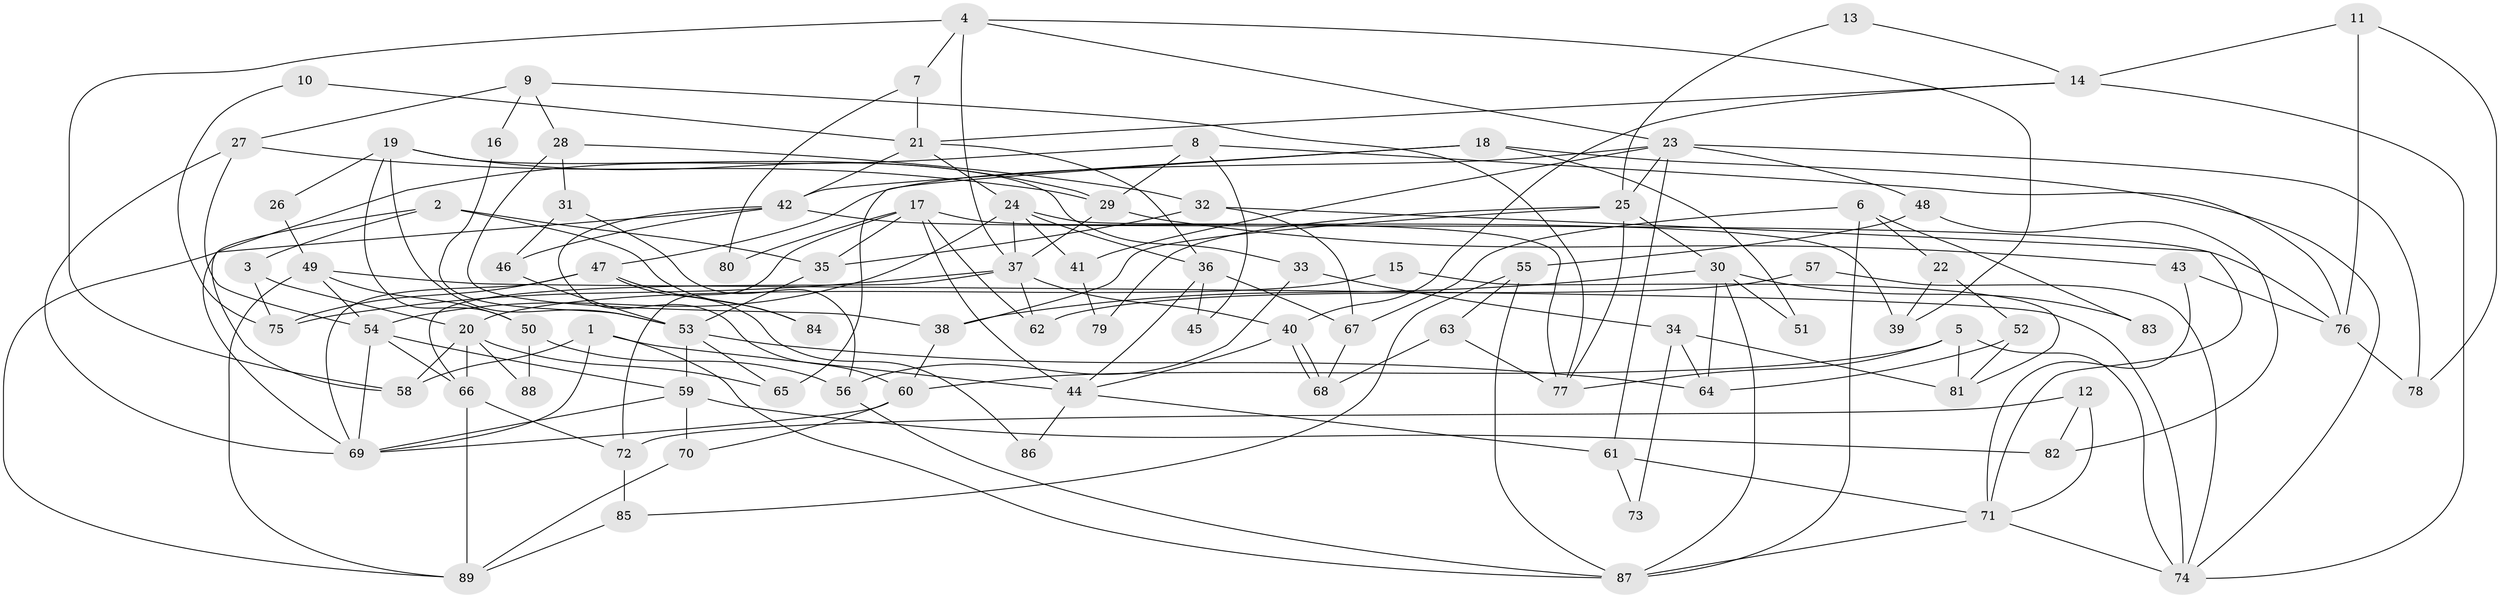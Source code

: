 // Generated by graph-tools (version 1.1) at 2025/50/03/09/25 03:50:09]
// undirected, 89 vertices, 178 edges
graph export_dot {
graph [start="1"]
  node [color=gray90,style=filled];
  1;
  2;
  3;
  4;
  5;
  6;
  7;
  8;
  9;
  10;
  11;
  12;
  13;
  14;
  15;
  16;
  17;
  18;
  19;
  20;
  21;
  22;
  23;
  24;
  25;
  26;
  27;
  28;
  29;
  30;
  31;
  32;
  33;
  34;
  35;
  36;
  37;
  38;
  39;
  40;
  41;
  42;
  43;
  44;
  45;
  46;
  47;
  48;
  49;
  50;
  51;
  52;
  53;
  54;
  55;
  56;
  57;
  58;
  59;
  60;
  61;
  62;
  63;
  64;
  65;
  66;
  67;
  68;
  69;
  70;
  71;
  72;
  73;
  74;
  75;
  76;
  77;
  78;
  79;
  80;
  81;
  82;
  83;
  84;
  85;
  86;
  87;
  88;
  89;
  1 -- 87;
  1 -- 58;
  1 -- 44;
  1 -- 69;
  2 -- 69;
  2 -- 35;
  2 -- 3;
  2 -- 84;
  3 -- 20;
  3 -- 75;
  4 -- 37;
  4 -- 23;
  4 -- 7;
  4 -- 39;
  4 -- 58;
  5 -- 60;
  5 -- 77;
  5 -- 74;
  5 -- 81;
  6 -- 87;
  6 -- 67;
  6 -- 22;
  6 -- 83;
  7 -- 21;
  7 -- 80;
  8 -- 29;
  8 -- 76;
  8 -- 45;
  8 -- 58;
  9 -- 27;
  9 -- 28;
  9 -- 16;
  9 -- 77;
  10 -- 21;
  10 -- 75;
  11 -- 14;
  11 -- 78;
  11 -- 76;
  12 -- 72;
  12 -- 71;
  12 -- 82;
  13 -- 14;
  13 -- 25;
  14 -- 21;
  14 -- 74;
  14 -- 40;
  15 -- 81;
  15 -- 20;
  16 -- 53;
  17 -- 44;
  17 -- 72;
  17 -- 35;
  17 -- 39;
  17 -- 62;
  17 -- 80;
  18 -- 65;
  18 -- 74;
  18 -- 42;
  18 -- 51;
  19 -- 29;
  19 -- 33;
  19 -- 26;
  19 -- 50;
  19 -- 53;
  20 -- 58;
  20 -- 66;
  20 -- 65;
  20 -- 88;
  21 -- 42;
  21 -- 24;
  21 -- 36;
  22 -- 39;
  22 -- 52;
  23 -- 47;
  23 -- 25;
  23 -- 41;
  23 -- 48;
  23 -- 61;
  23 -- 78;
  24 -- 36;
  24 -- 54;
  24 -- 37;
  24 -- 41;
  24 -- 77;
  25 -- 38;
  25 -- 77;
  25 -- 30;
  25 -- 79;
  26 -- 49;
  27 -- 54;
  27 -- 69;
  27 -- 29;
  28 -- 31;
  28 -- 38;
  28 -- 32;
  29 -- 37;
  29 -- 43;
  30 -- 87;
  30 -- 38;
  30 -- 51;
  30 -- 64;
  30 -- 83;
  31 -- 56;
  31 -- 46;
  32 -- 71;
  32 -- 35;
  32 -- 67;
  33 -- 56;
  33 -- 34;
  34 -- 64;
  34 -- 81;
  34 -- 73;
  35 -- 53;
  36 -- 44;
  36 -- 45;
  36 -- 67;
  37 -- 40;
  37 -- 62;
  37 -- 66;
  37 -- 75;
  38 -- 60;
  40 -- 68;
  40 -- 68;
  40 -- 44;
  41 -- 79;
  42 -- 60;
  42 -- 46;
  42 -- 76;
  42 -- 89;
  43 -- 76;
  43 -- 71;
  44 -- 61;
  44 -- 86;
  46 -- 53;
  47 -- 75;
  47 -- 69;
  47 -- 84;
  47 -- 86;
  48 -- 82;
  48 -- 55;
  49 -- 74;
  49 -- 54;
  49 -- 50;
  49 -- 89;
  50 -- 56;
  50 -- 88;
  52 -- 64;
  52 -- 81;
  53 -- 59;
  53 -- 64;
  53 -- 65;
  54 -- 69;
  54 -- 66;
  54 -- 59;
  55 -- 63;
  55 -- 85;
  55 -- 87;
  56 -- 87;
  57 -- 62;
  57 -- 74;
  59 -- 69;
  59 -- 70;
  59 -- 82;
  60 -- 69;
  60 -- 70;
  61 -- 71;
  61 -- 73;
  63 -- 77;
  63 -- 68;
  66 -- 89;
  66 -- 72;
  67 -- 68;
  70 -- 89;
  71 -- 74;
  71 -- 87;
  72 -- 85;
  76 -- 78;
  85 -- 89;
}

